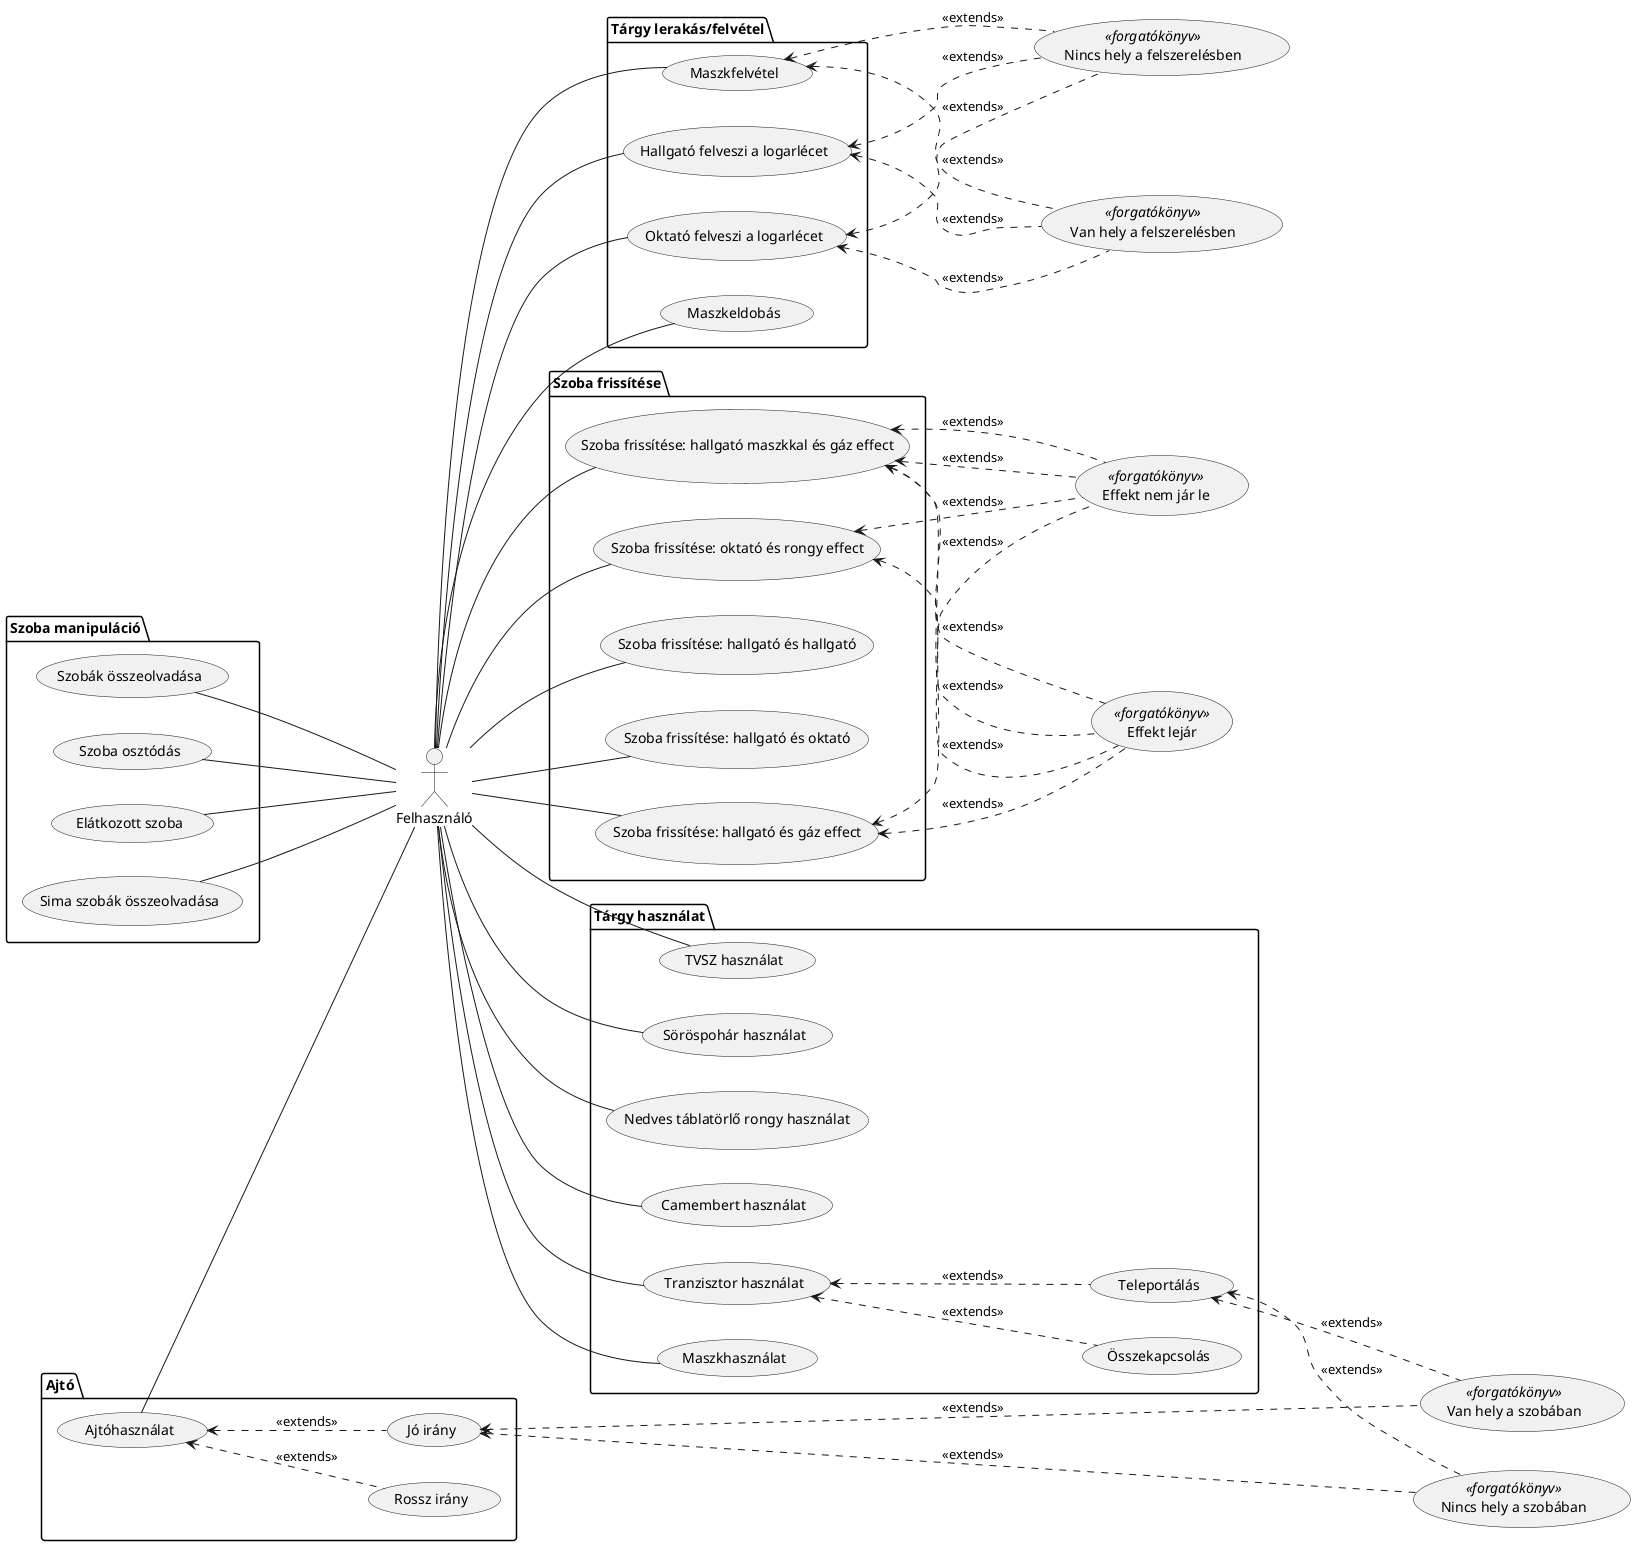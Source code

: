 @startuml
'https://plantuml.com/use-case-diagram

!procedure $extend($extendee, $extender)
$extendee <.. $extender : <<extends>>
!endprocedure

!procedure $roomCapacityScenarios($usecase_with_capacity)
$extend($usecase_with_capacity,room_not_full)
$extend($usecase_with_capacity,room_full)
!endprocedure

!procedure $inventoryCapacityScenarios($usecase_with_capacity)
$extend($usecase_with_capacity,inventory_not_full)
$extend($usecase_with_capacity,inventory_full)
!endprocedure

!procedure $effectScenarios($usecase_with_effect)
$extend($usecase_with_effect,effect_over)
$extend($usecase_with_effect,effect_not_over)
!endprocedure

!procedure $scenario($name, $param_name)
($param_name) <<forgatókönyv>>
usecase "$name" as $param_name
!endprocedure

:Felhasználó: as User

left to right direction

    $scenario("Van hely a szobában", room_not_full)
    $scenario("Nincs hely a szobában", room_full)
    $scenario("Van hely a felszerelésben", inventory_not_full)
    $scenario("Nincs hely a felszerelésben", inventory_full)

package Ajtó{
	usecase Ajtóhasználat as use_door
	usecase "Jó irány" as right_dir
	usecase "Rossz irány" as wrong_dir
}
package "Tárgy lerakás/felvétel"{

    usecase Maszkeldobás as drop_mask
    usecase Maszkfelvétel as pick_mask
    usecase "Hallgató felveszi a logarlécet" as student_pick_slide
    usecase "Oktató felveszi a logarlécet" as teacher_pick_slide
}

package "Tárgy használat"{

    usecase Maszkhasználat as use_mask
    usecase "TVSZ használat" as use_code
    usecase "Söröspohár használat" as use_beer
    usecase "Nedves táblatörlő rongy használat" as use_rag
    usecase "Camembert használat" as use_camambert
    usecase "Tranzisztor használat" as use_trans
    usecase "Összekapcsolás" as linking
    usecase "Teleportálás" as tp
}

package "Szoba manipuláció"{
    usecase "Sima szobák összeolvadása" as merge_room_normal
    usecase "Szobák összeolvadása" as merge_room
    usecase "Elátkozott szoba" as cursed_room
    usecase "Szoba osztódás" as split_room

}

package "Szoba frissítése"{
    usecase "Szoba frissítése: hallgató és hallgató" as upd_room_students
    usecase "Szoba frissítése: hallgató és oktató" as upd_room_student_teacher
    usecase "Szoba frissítése: hallgató és gáz effect" as upd_room_student_gas
    usecase "Szoba frissítése: hallgató maszkkal és gáz effect" as upd_room_student_mask_gas
    usecase "Szoba frissítése: oktató és rongy effect" as upd_room_teacher_rag
}
    $scenario("Effekt lejár", effect_over)
    $scenario("Effekt nem jár le",effect_not_over)



User -up- use_door
$extend(use_door, right_dir)
$roomCapacityScenarios(right_dir)
$extend(use_door, wrong_dir)

User -- pick_mask
$inventoryCapacityScenarios(pick_mask)
User -- drop_mask
User -- student_pick_slide
$inventoryCapacityScenarios(student_pick_slide)
User --teacher_pick_slide
$inventoryCapacityScenarios(teacher_pick_slide)

User -- use_mask
User -- use_beer
User -- use_code
User -- use_camambert
User -- use_rag
User -- use_trans
$extend(use_trans, linking)
$extend(use_trans, tp)
$roomCapacityScenarios(tp)

User -up- merge_room
User -up- merge_room_normal
User -up- cursed_room
User -up- split_room

User -- upd_room_students
User -- upd_room_student_teacher
User -- upd_room_student_gas
$effectScenarios(upd_room_student_gas)
User -- upd_room_student_mask_gas
$effectScenarios(upd_room_student_mask_gas)
$effectScenarios(upd_room_student_mask_gas)
User -- upd_room_teacher_rag
$effectScenarios(upd_room_teacher_rag)

@enduml